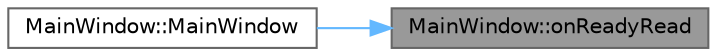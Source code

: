 digraph "MainWindow::onReadyRead"
{
 // LATEX_PDF_SIZE
  bgcolor="transparent";
  edge [fontname=Helvetica,fontsize=10,labelfontname=Helvetica,labelfontsize=10];
  node [fontname=Helvetica,fontsize=10,shape=box,height=0.2,width=0.4];
  rankdir="RL";
  Node1 [id="Node000001",label="MainWindow::onReadyRead",height=0.2,width=0.4,color="gray40", fillcolor="grey60", style="filled", fontcolor="black",tooltip="Слот для обработки данных, поступающих от сервера"];
  Node1 -> Node2 [id="edge1_Node000001_Node000002",dir="back",color="steelblue1",style="solid",tooltip=" "];
  Node2 [id="Node000002",label="MainWindow::MainWindow",height=0.2,width=0.4,color="grey40", fillcolor="white", style="filled",URL="$class_main_window.html#a986c9e82e47db4e6c05320c429c425bc",tooltip="Конструктор класса MainWindow."];
}
